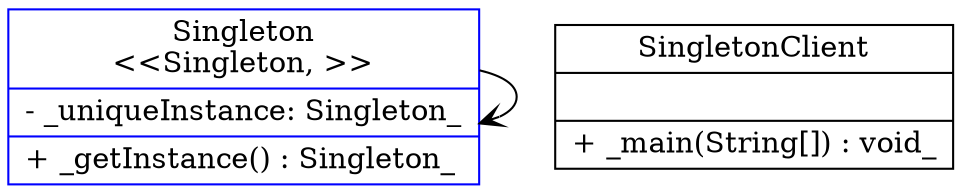 digraph G{
	node [shape = "record"]
Singleton [
	label = "{Singleton\n\<\<Singleton, \>\>|
	- _uniqueInstance: Singleton_\l
	|
	+ _getInstance() : Singleton_\l
	}"
	, color = blue]
SingletonClient [
	label = "{SingletonClient|
	|
	+ _main(String[]) : void_\l
	}"
	]
	edge [style = "solid"] [arrowhead = "open"]
	Singleton->Singleton
}